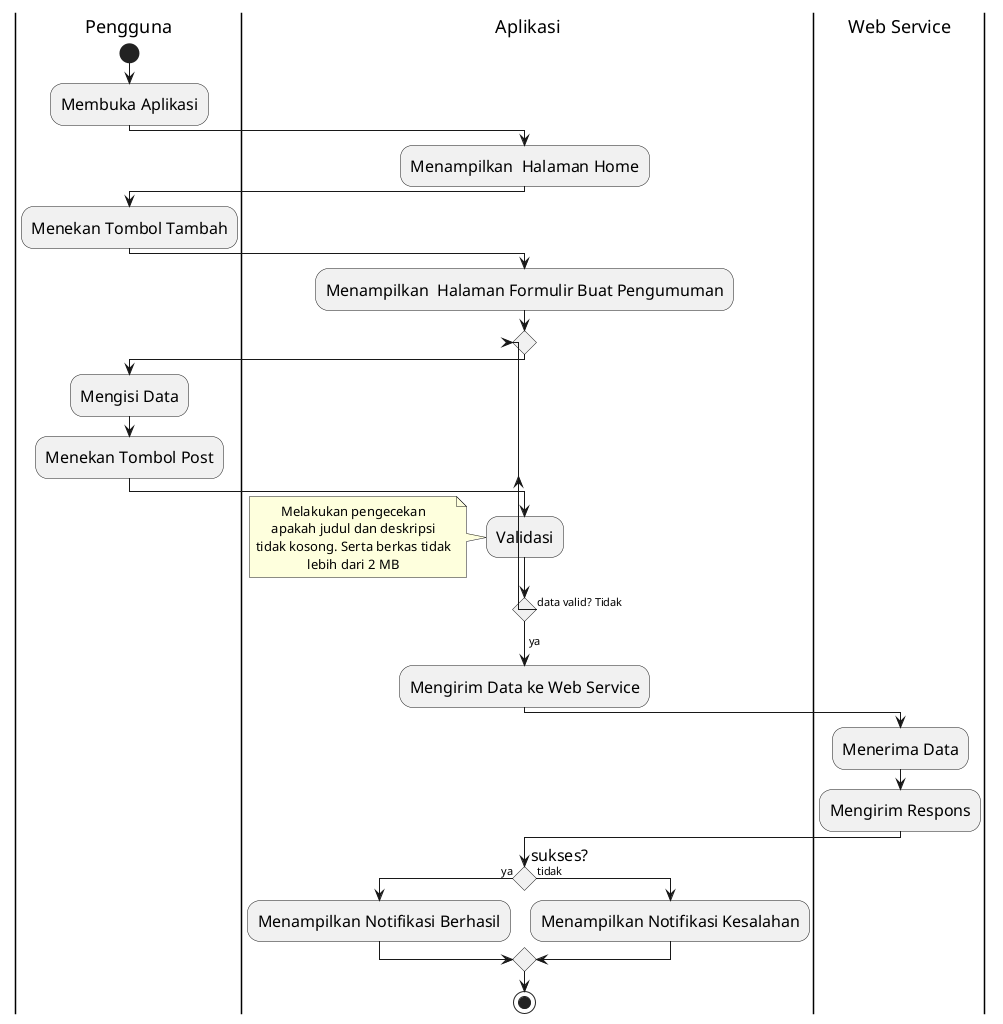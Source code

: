 @startuml
skinparam defaultTextAlignment center
skinparam activityFontSize 16
skinparam conditionStyle diamond
|Pengguna|
start
:Membuka Aplikasi;
|Aplikasi|
:Menampilkan  Halaman Home;
|Pengguna|
:Menekan Tombol Tambah;
|Aplikasi|
:Menampilkan  Halaman Formulir Buat Pengumuman;
repeat
    |Pengguna|
    :Mengisi Data;
    :Menekan Tombol Post;
    |Aplikasi|
    :Validasi;
repeat while (data valid? Tidak) is (tidak)
->ya;
note left
  Melakukan pengecekan
  apakah judul dan deskripsi
  tidak kosong. Serta berkas tidak
  lebih dari 2 MB
end note
:Mengirim Data ke Web Service;
|Web Service|
:Menerima Data;
:Mengirim Respons;
|Aplikasi|
if(sukses?) then (ya)
    :Menampilkan Notifikasi Berhasil;
else(tidak)
    :Menampilkan Notifikasi Kesalahan;
endif
stop
@enduml
